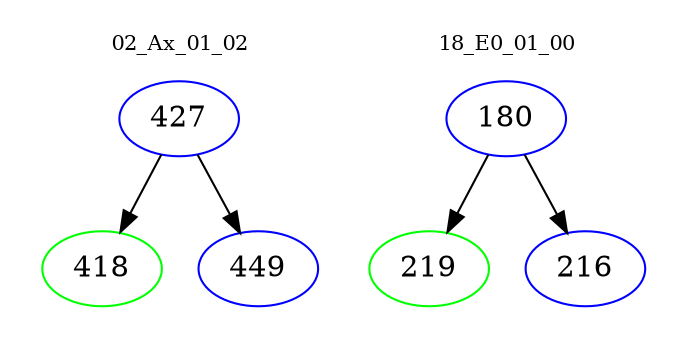 digraph{
subgraph cluster_0 {
color = white
label = "02_Ax_01_02";
fontsize=10;
T0_427 [label="427", color="blue"]
T0_427 -> T0_418 [color="black"]
T0_418 [label="418", color="green"]
T0_427 -> T0_449 [color="black"]
T0_449 [label="449", color="blue"]
}
subgraph cluster_1 {
color = white
label = "18_E0_01_00";
fontsize=10;
T1_180 [label="180", color="blue"]
T1_180 -> T1_219 [color="black"]
T1_219 [label="219", color="green"]
T1_180 -> T1_216 [color="black"]
T1_216 [label="216", color="blue"]
}
}
